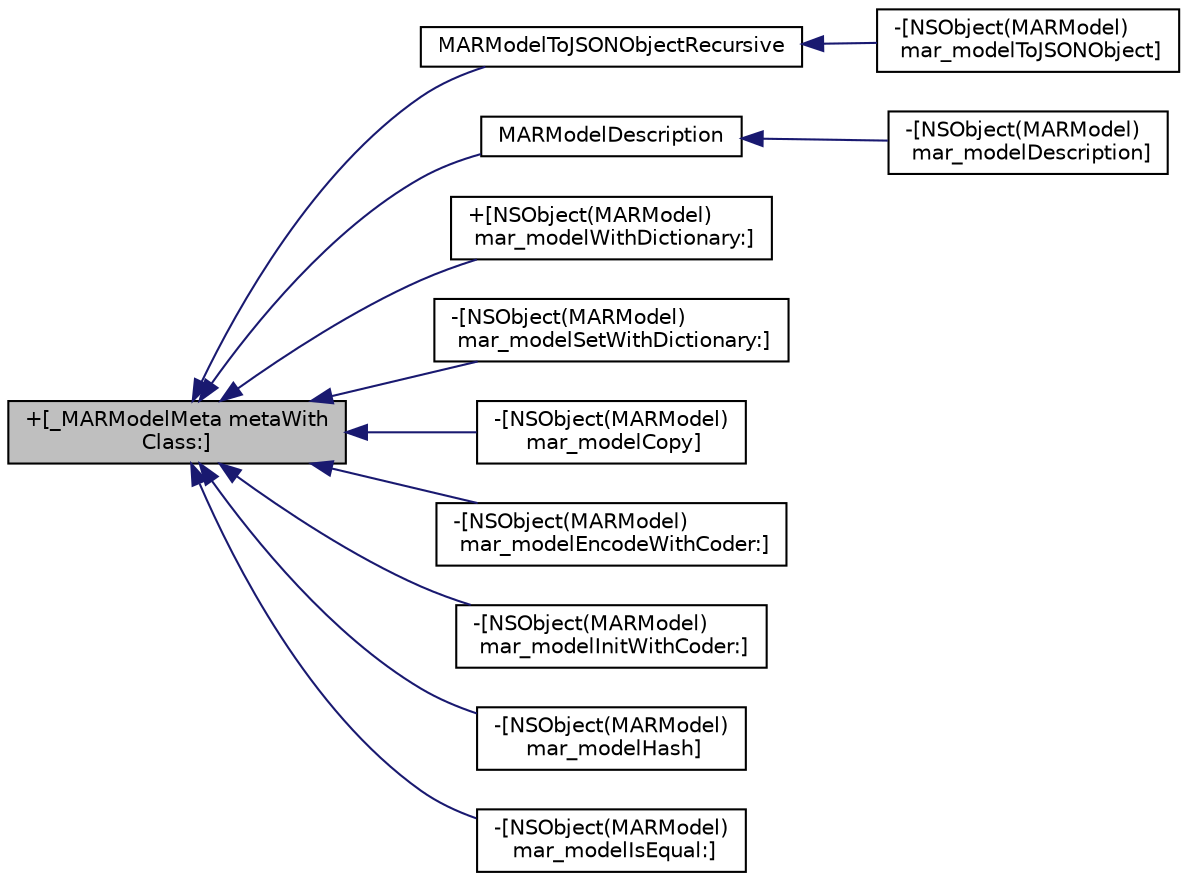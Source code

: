 digraph "+[_MARModelMeta metaWithClass:]"
{
  edge [fontname="Helvetica",fontsize="10",labelfontname="Helvetica",labelfontsize="10"];
  node [fontname="Helvetica",fontsize="10",shape=record];
  rankdir="LR";
  Node10 [label="+[_MARModelMeta metaWith\lClass:]",height=0.2,width=0.4,color="black", fillcolor="grey75", style="filled", fontcolor="black"];
  Node10 -> Node11 [dir="back",color="midnightblue",fontsize="10",style="solid",fontname="Helvetica"];
  Node11 [label="MARModelToJSONObjectRecursive",height=0.2,width=0.4,color="black", fillcolor="white", style="filled",URL="$_n_s_object_09_m_a_r_model_8m.html#a569c4c4ab4a61b2f0df7757885fa8a48"];
  Node11 -> Node12 [dir="back",color="midnightblue",fontsize="10",style="solid",fontname="Helvetica"];
  Node12 [label="-[NSObject(MARModel)\l mar_modelToJSONObject]",height=0.2,width=0.4,color="black", fillcolor="white", style="filled",URL="$category_n_s_object_07_m_a_r_model_08.html#aeacba89acb57ff6cae02947236f16320"];
  Node10 -> Node13 [dir="back",color="midnightblue",fontsize="10",style="solid",fontname="Helvetica"];
  Node13 [label="MARModelDescription",height=0.2,width=0.4,color="black", fillcolor="white", style="filled",URL="$_n_s_object_09_m_a_r_model_8m.html#a9f2106b18b7763c0850d4782999cf25d",tooltip="Generaate a description string "];
  Node13 -> Node14 [dir="back",color="midnightblue",fontsize="10",style="solid",fontname="Helvetica"];
  Node14 [label="-[NSObject(MARModel)\l mar_modelDescription]",height=0.2,width=0.4,color="black", fillcolor="white", style="filled",URL="$category_n_s_object_07_m_a_r_model_08.html#a0cf32b800bc93bfcf4592b1115e4645e"];
  Node10 -> Node15 [dir="back",color="midnightblue",fontsize="10",style="solid",fontname="Helvetica"];
  Node15 [label="+[NSObject(MARModel)\l mar_modelWithDictionary:]",height=0.2,width=0.4,color="black", fillcolor="white", style="filled",URL="$category_n_s_object_07_m_a_r_model_08.html#a4ce4c4b651072409b7feca71a77d2ed3"];
  Node10 -> Node16 [dir="back",color="midnightblue",fontsize="10",style="solid",fontname="Helvetica"];
  Node16 [label="-[NSObject(MARModel)\l mar_modelSetWithDictionary:]",height=0.2,width=0.4,color="black", fillcolor="white", style="filled",URL="$category_n_s_object_07_m_a_r_model_08.html#ab4b927a12df81c4900b640ef2e3284b5"];
  Node10 -> Node17 [dir="back",color="midnightblue",fontsize="10",style="solid",fontname="Helvetica"];
  Node17 [label="-[NSObject(MARModel)\l mar_modelCopy]",height=0.2,width=0.4,color="black", fillcolor="white", style="filled",URL="$category_n_s_object_07_m_a_r_model_08.html#a70ff93c534810af04782cf69a0c6c3fe"];
  Node10 -> Node18 [dir="back",color="midnightblue",fontsize="10",style="solid",fontname="Helvetica"];
  Node18 [label="-[NSObject(MARModel)\l mar_modelEncodeWithCoder:]",height=0.2,width=0.4,color="black", fillcolor="white", style="filled",URL="$category_n_s_object_07_m_a_r_model_08.html#a76390b4dcb9c4a67c04cdad1de52a5a1"];
  Node10 -> Node19 [dir="back",color="midnightblue",fontsize="10",style="solid",fontname="Helvetica"];
  Node19 [label="-[NSObject(MARModel)\l mar_modelInitWithCoder:]",height=0.2,width=0.4,color="black", fillcolor="white", style="filled",URL="$category_n_s_object_07_m_a_r_model_08.html#a778d2e3b0d3682c72d00cf07baf50ec4"];
  Node10 -> Node20 [dir="back",color="midnightblue",fontsize="10",style="solid",fontname="Helvetica"];
  Node20 [label="-[NSObject(MARModel)\l mar_modelHash]",height=0.2,width=0.4,color="black", fillcolor="white", style="filled",URL="$category_n_s_object_07_m_a_r_model_08.html#a6c12ed2844aedb064ef59f4e6abaca00"];
  Node10 -> Node21 [dir="back",color="midnightblue",fontsize="10",style="solid",fontname="Helvetica"];
  Node21 [label="-[NSObject(MARModel)\l mar_modelIsEqual:]",height=0.2,width=0.4,color="black", fillcolor="white", style="filled",URL="$category_n_s_object_07_m_a_r_model_08.html#ae17b172f58052d3ad8eb25ca50353e2c"];
}
